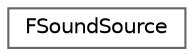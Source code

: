 digraph "Graphical Class Hierarchy"
{
 // INTERACTIVE_SVG=YES
 // LATEX_PDF_SIZE
  bgcolor="transparent";
  edge [fontname=Helvetica,fontsize=10,labelfontname=Helvetica,labelfontsize=10];
  node [fontname=Helvetica,fontsize=10,shape=box,height=0.2,width=0.4];
  rankdir="LR";
  Node0 [id="Node000000",label="FSoundSource",height=0.2,width=0.4,color="grey40", fillcolor="white", style="filled",URL="$d2/d8f/classFSoundSource.html",tooltip=" "];
}
